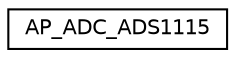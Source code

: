 digraph "Graphical Class Hierarchy"
{
 // INTERACTIVE_SVG=YES
  edge [fontname="Helvetica",fontsize="10",labelfontname="Helvetica",labelfontsize="10"];
  node [fontname="Helvetica",fontsize="10",shape=record];
  rankdir="LR";
  Node1 [label="AP_ADC_ADS1115",height=0.2,width=0.4,color="black", fillcolor="white", style="filled",URL="$classAP__ADC__ADS1115.html"];
}
